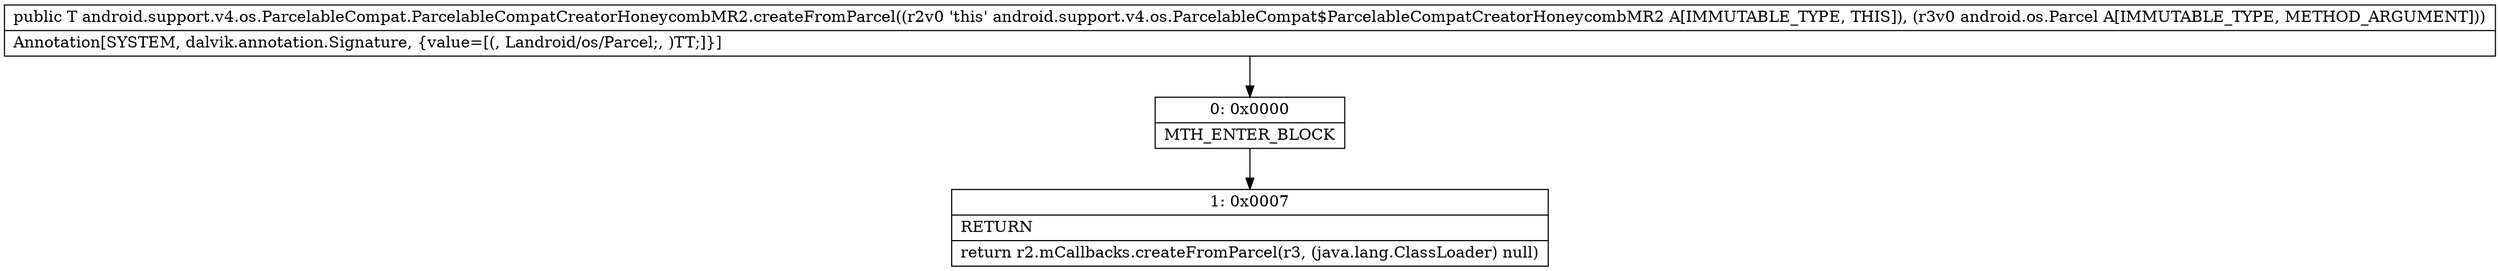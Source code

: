 digraph "CFG forandroid.support.v4.os.ParcelableCompat.ParcelableCompatCreatorHoneycombMR2.createFromParcel(Landroid\/os\/Parcel;)Ljava\/lang\/Object;" {
Node_0 [shape=record,label="{0\:\ 0x0000|MTH_ENTER_BLOCK\l}"];
Node_1 [shape=record,label="{1\:\ 0x0007|RETURN\l|return r2.mCallbacks.createFromParcel(r3, (java.lang.ClassLoader) null)\l}"];
MethodNode[shape=record,label="{public T android.support.v4.os.ParcelableCompat.ParcelableCompatCreatorHoneycombMR2.createFromParcel((r2v0 'this' android.support.v4.os.ParcelableCompat$ParcelableCompatCreatorHoneycombMR2 A[IMMUTABLE_TYPE, THIS]), (r3v0 android.os.Parcel A[IMMUTABLE_TYPE, METHOD_ARGUMENT]))  | Annotation[SYSTEM, dalvik.annotation.Signature, \{value=[(, Landroid\/os\/Parcel;, )TT;]\}]\l}"];
MethodNode -> Node_0;
Node_0 -> Node_1;
}

